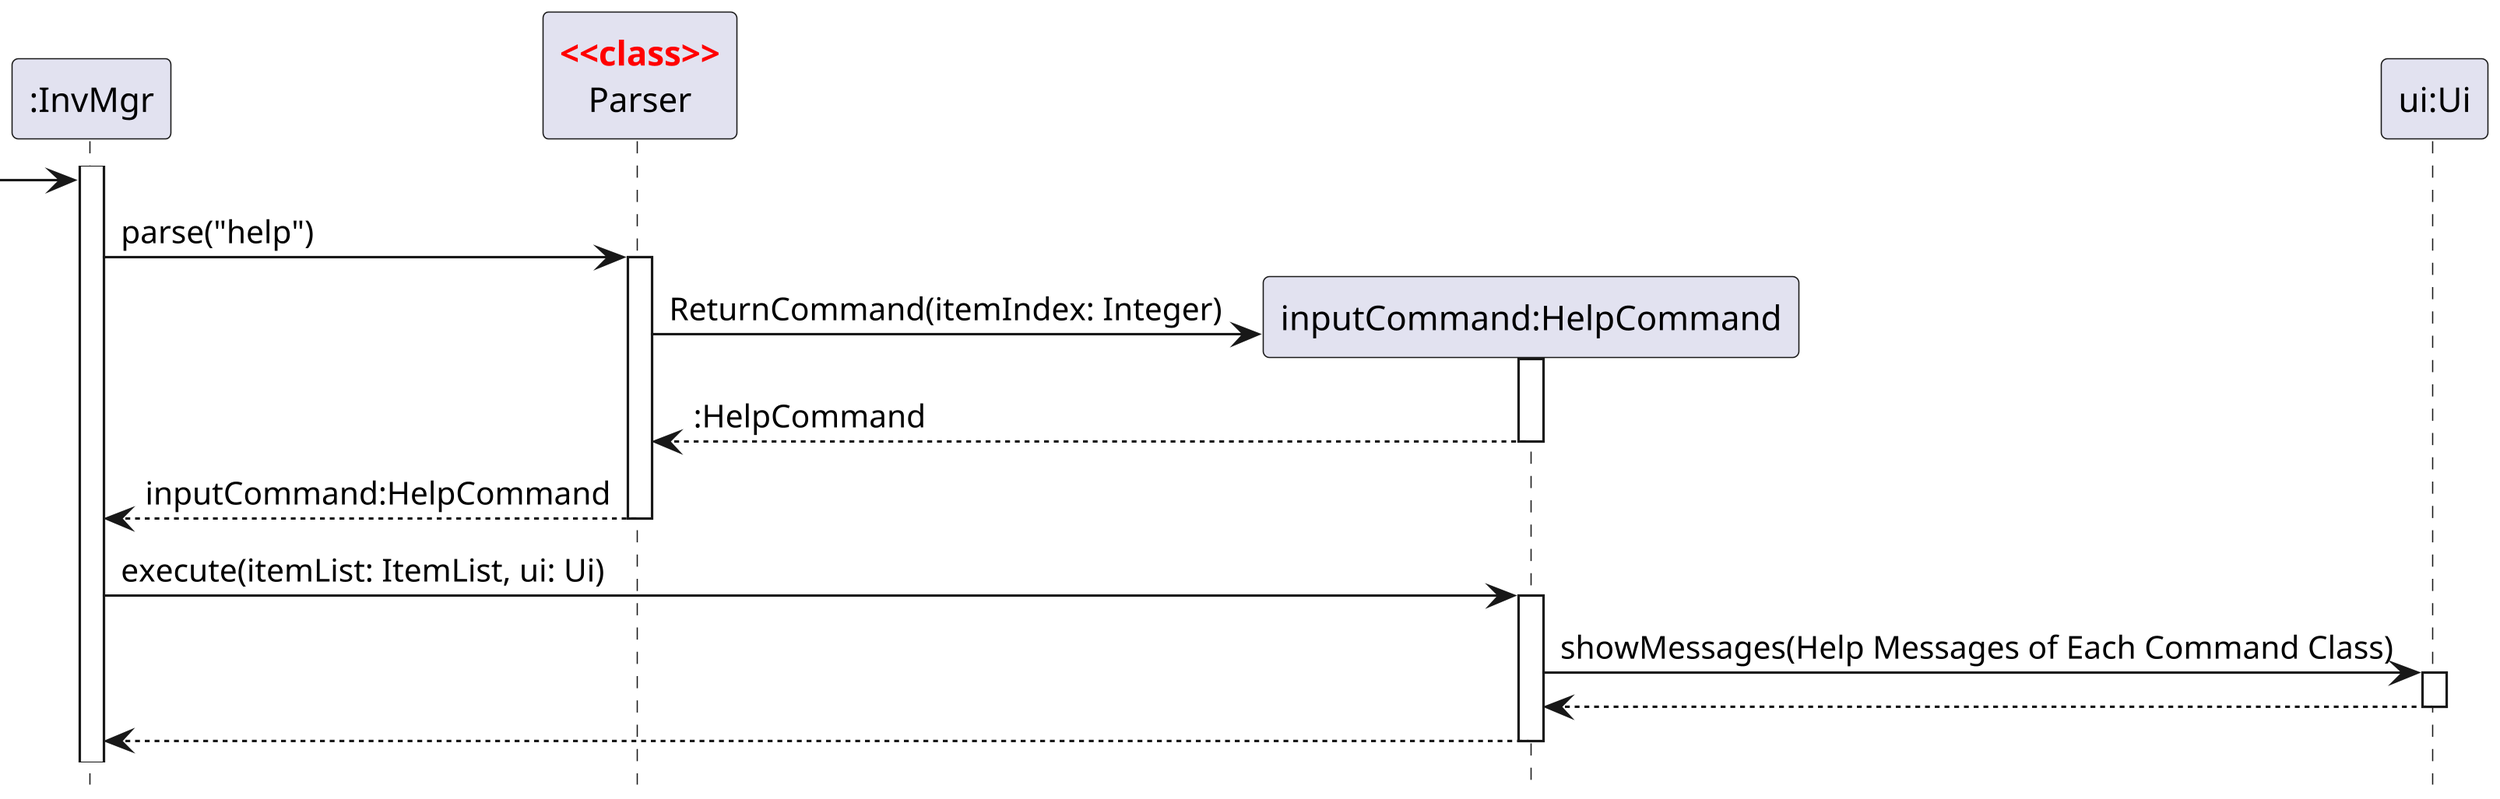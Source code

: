 @startuml
'https://plantuml.com/sequence-diagram
hide footbox

skinparam dpi 300
skinparam guillemet false
skinparam sequenceStereotypeFontColor red
skinparam sequenceStereotypeFontStyle bold

Participant ":InvMgr" as invmgr
Participant "Parser" as parser <<class>>
Participant "inputCommand:HelpCommand" as cmd
Participant "ui:Ui" as ui

activate invmgr

-> invmgr
invmgr -> parser:parse("help")
activate parser

create cmd
parser -> cmd:ReturnCommand(itemIndex: Integer)
activate cmd
return :HelpCommand

return inputCommand:HelpCommand

invmgr -> cmd:execute(itemList: ItemList, ui: Ui)
activate cmd

cmd -> ui:showMessages(Help Messages of Each Command Class)
activate ui
return

return
@enduml